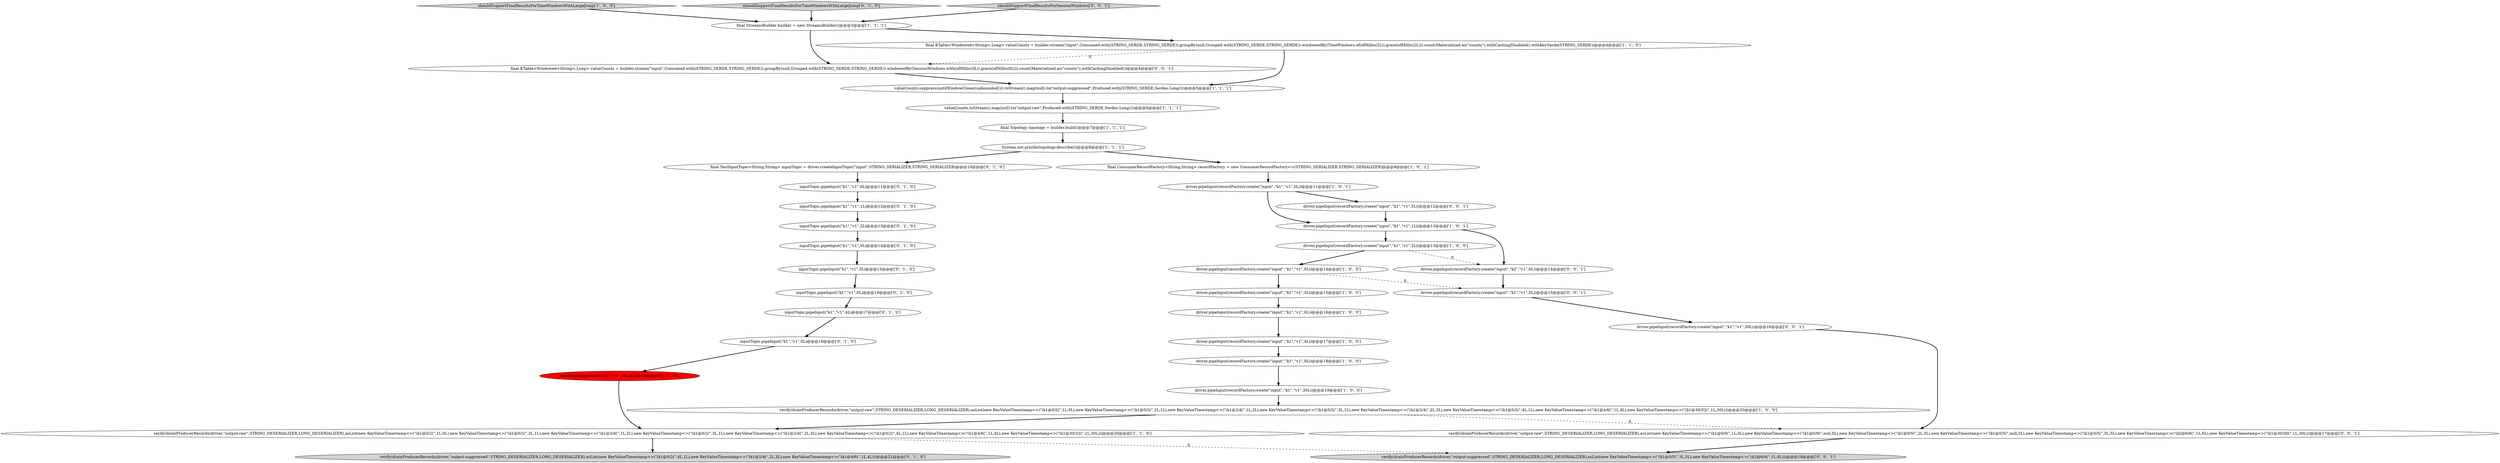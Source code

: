 digraph {
30 [style = filled, label = "inputTopic.pipeInput(\"k1\",\"v1\",3L)@@@15@@@['0', '1', '0']", fillcolor = white, shape = ellipse image = "AAA0AAABBB2BBB"];
8 [style = filled, label = "driver.pipeInput(recordFactory.create(\"input\",\"k1\",\"v1\",1L))@@@13@@@['1', '0', '1']", fillcolor = white, shape = ellipse image = "AAA0AAABBB1BBB"];
33 [style = filled, label = "driver.pipeInput(recordFactory.create(\"input\",\"k1\",\"v1\",30L))@@@16@@@['0', '0', '1']", fillcolor = white, shape = ellipse image = "AAA0AAABBB3BBB"];
32 [style = filled, label = "verify(drainProducerRecords(driver,\"output-raw\",STRING_DESERIALIZER,LONG_DESERIALIZER),asList(new KeyValueTimestamp<>(\"(k1@0/0(\",1L,0L),new KeyValueTimestamp<>(\"(k1@0/0(\",null,0L),new KeyValueTimestamp<>(\"(k1@0/5(\",2L,5L),new KeyValueTimestamp<>(\"(k1@0/5(\",null,5L),new KeyValueTimestamp<>(\"(k1@0/5(\",3L,5L),new KeyValueTimestamp<>(\"(k2@6/6(\",1L,6L),new KeyValueTimestamp<>(\"(k1@30/30(\",1L,30L)))@@@17@@@['0', '0', '1']", fillcolor = white, shape = ellipse image = "AAA0AAABBB3BBB"];
15 [style = filled, label = "driver.pipeInput(recordFactory.create(\"input\",\"k1\",\"v1\",0L))@@@16@@@['1', '0', '0']", fillcolor = white, shape = ellipse image = "AAA0AAABBB1BBB"];
0 [style = filled, label = "shouldSupportFinalResultsForTimeWindowsWithLargeJump['1', '0', '0']", fillcolor = lightgray, shape = diamond image = "AAA0AAABBB1BBB"];
9 [style = filled, label = "driver.pipeInput(recordFactory.create(\"input\",\"k1\",\"v1\",3L))@@@15@@@['1', '0', '0']", fillcolor = white, shape = ellipse image = "AAA0AAABBB1BBB"];
26 [style = filled, label = "inputTopic.pipeInput(\"k1\",\"v1\",4L)@@@17@@@['0', '1', '0']", fillcolor = white, shape = ellipse image = "AAA0AAABBB2BBB"];
22 [style = filled, label = "inputTopic.pipeInput(\"k1\",\"v1\",1L)@@@12@@@['0', '1', '0']", fillcolor = white, shape = ellipse image = "AAA0AAABBB2BBB"];
28 [style = filled, label = "shouldSupportFinalResultsForTimeWindowsWithLargeJump['0', '1', '0']", fillcolor = lightgray, shape = diamond image = "AAA0AAABBB2BBB"];
36 [style = filled, label = "shouldSupportFinalResultsForSessionWindows['0', '0', '1']", fillcolor = lightgray, shape = diamond image = "AAA0AAABBB3BBB"];
31 [style = filled, label = "driver.pipeInput(recordFactory.create(\"input\",\"k1\",\"v1\",5L))@@@12@@@['0', '0', '1']", fillcolor = white, shape = ellipse image = "AAA0AAABBB3BBB"];
3 [style = filled, label = "final Topology topology = builder.build()@@@7@@@['1', '1', '1']", fillcolor = white, shape = ellipse image = "AAA0AAABBB1BBB"];
25 [style = filled, label = "final TestInputTopic<String,String> inputTopic = driver.createInputTopic(\"input\",STRING_SERIALIZER,STRING_SERIALIZER)@@@10@@@['0', '1', '0']", fillcolor = white, shape = ellipse image = "AAA0AAABBB2BBB"];
11 [style = filled, label = "driver.pipeInput(recordFactory.create(\"input\",\"k1\",\"v1\",2L))@@@13@@@['1', '0', '0']", fillcolor = white, shape = ellipse image = "AAA0AAABBB1BBB"];
2 [style = filled, label = "valueCounts.suppress(untilWindowCloses(unbounded())).toStream().map(null).to(\"output-suppressed\",Produced.with(STRING_SERDE,Serdes.Long()))@@@5@@@['1', '1', '1']", fillcolor = white, shape = ellipse image = "AAA0AAABBB1BBB"];
35 [style = filled, label = "verify(drainProducerRecords(driver,\"output-suppressed\",STRING_DESERIALIZER,LONG_DESERIALIZER),asList(new KeyValueTimestamp<>(\"(k1@0/5(\",3L,5L),new KeyValueTimestamp<>(\"(k2@6/6(\",1L,6L)))@@@18@@@['0', '0', '1']", fillcolor = lightgray, shape = ellipse image = "AAA0AAABBB3BBB"];
29 [style = filled, label = "inputTopic.pipeInput(\"k1\",\"v1\",30L)@@@19@@@['0', '1', '0']", fillcolor = red, shape = ellipse image = "AAA1AAABBB2BBB"];
19 [style = filled, label = "inputTopic.pipeInput(\"k1\",\"v1\",0L)@@@16@@@['0', '1', '0']", fillcolor = white, shape = ellipse image = "AAA0AAABBB2BBB"];
20 [style = filled, label = "verify(drainProducerRecords(driver,\"output-suppressed\",STRING_DESERIALIZER,LONG_DESERIALIZER),asList(new KeyValueTimestamp<>(\"(k1@0/2(\",4L,1L),new KeyValueTimestamp<>(\"(k1@2/4(\",2L,3L),new KeyValueTimestamp<>(\"(k1@4/6(\",1L,4L)))@@@21@@@['0', '1', '0']", fillcolor = lightgray, shape = ellipse image = "AAA0AAABBB2BBB"];
12 [style = filled, label = "final ConsumerRecordFactory<String,String> recordFactory = new ConsumerRecordFactory<>(STRING_SERIALIZER,STRING_SERIALIZER)@@@9@@@['1', '0', '1']", fillcolor = white, shape = ellipse image = "AAA0AAABBB1BBB"];
1 [style = filled, label = "final StreamsBuilder builder = new StreamsBuilder()@@@3@@@['1', '1', '1']", fillcolor = white, shape = ellipse image = "AAA0AAABBB1BBB"];
7 [style = filled, label = "valueCounts.toStream().map(null).to(\"output-raw\",Produced.with(STRING_SERDE,Serdes.Long()))@@@6@@@['1', '1', '1']", fillcolor = white, shape = ellipse image = "AAA0AAABBB1BBB"];
27 [style = filled, label = "inputTopic.pipeInput(\"k1\",\"v1\",0L)@@@14@@@['0', '1', '0']", fillcolor = white, shape = ellipse image = "AAA0AAABBB2BBB"];
34 [style = filled, label = "final KTable<Windowed<String>,Long> valueCounts = builder.stream(\"input\",Consumed.with(STRING_SERDE,STRING_SERDE)).groupBy(null,Grouped.with(STRING_SERDE,STRING_SERDE)).windowedBy(SessionWindows.with(ofMillis(5L)).grace(ofMillis(0L))).count(Materialized.as(\"counts\").withCachingDisabled())@@@4@@@['0', '0', '1']", fillcolor = white, shape = ellipse image = "AAA0AAABBB3BBB"];
4 [style = filled, label = "System.out.println(topology.describe())@@@8@@@['1', '1', '1']", fillcolor = white, shape = ellipse image = "AAA0AAABBB1BBB"];
38 [style = filled, label = "driver.pipeInput(recordFactory.create(\"input\",\"k1\",\"v1\",5L))@@@15@@@['0', '0', '1']", fillcolor = white, shape = ellipse image = "AAA0AAABBB3BBB"];
6 [style = filled, label = "driver.pipeInput(recordFactory.create(\"input\",\"k1\",\"v1\",0L))@@@14@@@['1', '0', '0']", fillcolor = white, shape = ellipse image = "AAA0AAABBB1BBB"];
13 [style = filled, label = "driver.pipeInput(recordFactory.create(\"input\",\"k1\",\"v1\",30L))@@@19@@@['1', '0', '0']", fillcolor = white, shape = ellipse image = "AAA0AAABBB1BBB"];
17 [style = filled, label = "verify(drainProducerRecords(driver,\"output-raw\",STRING_DESERIALIZER,LONG_DESERIALIZER),asList(new KeyValueTimestamp<>(\"(k1@0/2(\",1L,0L),new KeyValueTimestamp<>(\"(k1@0/2(\",2L,1L),new KeyValueTimestamp<>(\"(k1@2/4(\",1L,2L),new KeyValueTimestamp<>(\"(k1@0/2(\",3L,1L),new KeyValueTimestamp<>(\"(k1@2/4(\",2L,3L),new KeyValueTimestamp<>(\"(k1@0/2(\",4L,1L),new KeyValueTimestamp<>(\"(k1@4/6(\",1L,4L),new KeyValueTimestamp<>(\"(k1@30/32(\",1L,30L)))@@@20@@@['1', '0', '0']", fillcolor = white, shape = ellipse image = "AAA0AAABBB1BBB"];
18 [style = filled, label = "final KTable<Windowed<String>,Long> valueCounts = builder.stream(\"input\",Consumed.with(STRING_SERDE,STRING_SERDE)).groupBy(null,Grouped.with(STRING_SERDE,STRING_SERDE)).windowedBy(TimeWindows.of(ofMillis(2L)).grace(ofMillis(2L))).count(Materialized.as(\"counts\").withCachingDisabled().withKeySerde(STRING_SERDE))@@@4@@@['1', '1', '0']", fillcolor = white, shape = ellipse image = "AAA0AAABBB1BBB"];
14 [style = filled, label = "verify(drainProducerRecords(driver,\"output-raw\",STRING_DESERIALIZER,LONG_DESERIALIZER),asList(new KeyValueTimestamp<>(\"(k1@0/2(\",1L,0L),new KeyValueTimestamp<>(\"(k1@0/2(\",2L,1L),new KeyValueTimestamp<>(\"(k1@2/4(\",1L,2L),new KeyValueTimestamp<>(\"(k1@0/2(\",3L,1L),new KeyValueTimestamp<>(\"(k1@2/4(\",2L,3L),new KeyValueTimestamp<>(\"(k1@0/2(\",4L,1L),new KeyValueTimestamp<>(\"(k1@4/6(\",1L,4L),new KeyValueTimestamp<>(\"(k1@30/32(\",1L,30L)))@@@20@@@['1', '1', '0']", fillcolor = white, shape = ellipse image = "AAA0AAABBB1BBB"];
21 [style = filled, label = "inputTopic.pipeInput(\"k1\",\"v1\",2L)@@@13@@@['0', '1', '0']", fillcolor = white, shape = ellipse image = "AAA0AAABBB2BBB"];
10 [style = filled, label = "driver.pipeInput(recordFactory.create(\"input\",\"k1\",\"v1\",0L))@@@18@@@['1', '0', '0']", fillcolor = white, shape = ellipse image = "AAA0AAABBB1BBB"];
23 [style = filled, label = "inputTopic.pipeInput(\"k1\",\"v1\",0L)@@@18@@@['0', '1', '0']", fillcolor = white, shape = ellipse image = "AAA0AAABBB2BBB"];
16 [style = filled, label = "driver.pipeInput(recordFactory.create(\"input\",\"k1\",\"v1\",0L))@@@11@@@['1', '0', '1']", fillcolor = white, shape = ellipse image = "AAA0AAABBB1BBB"];
24 [style = filled, label = "inputTopic.pipeInput(\"k1\",\"v1\",0L)@@@11@@@['0', '1', '0']", fillcolor = white, shape = ellipse image = "AAA0AAABBB2BBB"];
5 [style = filled, label = "driver.pipeInput(recordFactory.create(\"input\",\"k1\",\"v1\",4L))@@@17@@@['1', '0', '0']", fillcolor = white, shape = ellipse image = "AAA0AAABBB1BBB"];
37 [style = filled, label = "driver.pipeInput(recordFactory.create(\"input\",\"k2\",\"v1\",6L))@@@14@@@['0', '0', '1']", fillcolor = white, shape = ellipse image = "AAA0AAABBB3BBB"];
32->35 [style = bold, label=""];
5->10 [style = bold, label=""];
4->25 [style = bold, label=""];
16->8 [style = bold, label=""];
21->27 [style = bold, label=""];
27->30 [style = bold, label=""];
11->6 [style = bold, label=""];
22->21 [style = bold, label=""];
1->18 [style = bold, label=""];
6->38 [style = dashed, label="0"];
17->32 [style = dashed, label="0"];
12->16 [style = bold, label=""];
28->1 [style = bold, label=""];
18->2 [style = bold, label=""];
24->22 [style = bold, label=""];
3->4 [style = bold, label=""];
36->1 [style = bold, label=""];
7->3 [style = bold, label=""];
15->5 [style = bold, label=""];
23->29 [style = bold, label=""];
18->34 [style = dashed, label="0"];
25->24 [style = bold, label=""];
13->17 [style = bold, label=""];
30->19 [style = bold, label=""];
1->34 [style = bold, label=""];
10->13 [style = bold, label=""];
34->2 [style = bold, label=""];
17->14 [style = bold, label=""];
9->15 [style = bold, label=""];
0->1 [style = bold, label=""];
19->26 [style = bold, label=""];
16->31 [style = bold, label=""];
26->23 [style = bold, label=""];
37->38 [style = bold, label=""];
29->14 [style = bold, label=""];
4->12 [style = bold, label=""];
11->37 [style = dashed, label="0"];
33->32 [style = bold, label=""];
14->35 [style = dashed, label="0"];
8->37 [style = bold, label=""];
2->7 [style = bold, label=""];
6->9 [style = bold, label=""];
38->33 [style = bold, label=""];
8->11 [style = bold, label=""];
31->8 [style = bold, label=""];
14->20 [style = bold, label=""];
}
